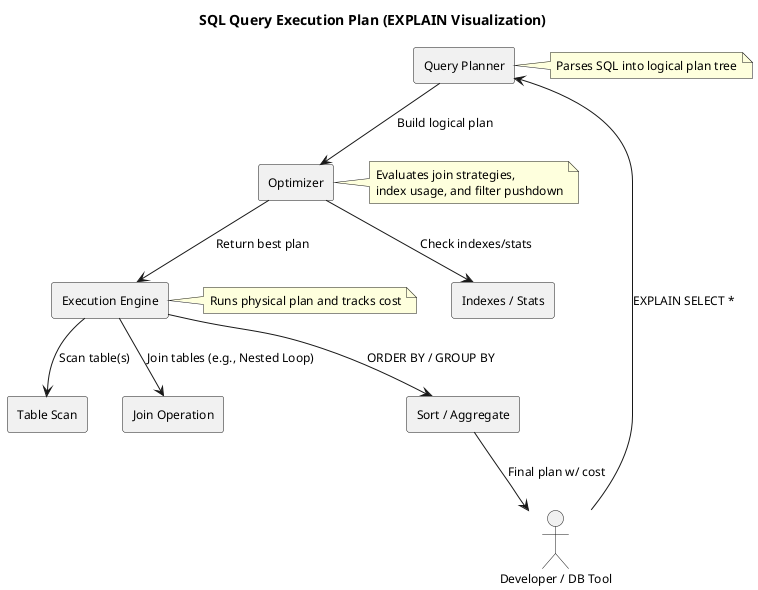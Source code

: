 @startuml

skinparam componentStyle rectangle
skinparam defaultFontSize 12
title SQL Query Execution Plan (EXPLAIN Visualization)

actor "Developer / DB Tool" as Dev
component "Query Planner" as Planner
component "Optimizer" as Optimizer
component "Execution Engine" as Executor
component "Indexes / Stats" as Indexes
component "Table Scan" as TableScan
component "Join Operation" as Join
component "Sort / Aggregate" as Sort

Dev --> Planner : EXPLAIN SELECT *
Planner --> Optimizer : Build logical plan
Optimizer --> Indexes : Check indexes/stats
Optimizer --> Executor : Return best plan
Executor --> TableScan : Scan table(s)
Executor --> Join : Join tables (e.g., Nested Loop)
Executor --> Sort : ORDER BY / GROUP BY
Sort --> Dev : Final plan w/ cost

note right of Planner
Parses SQL into logical plan tree
end note

note right of Optimizer
Evaluates join strategies,
index usage, and filter pushdown
end note

note right of Executor
Runs physical plan and tracks cost
end note

@enduml
